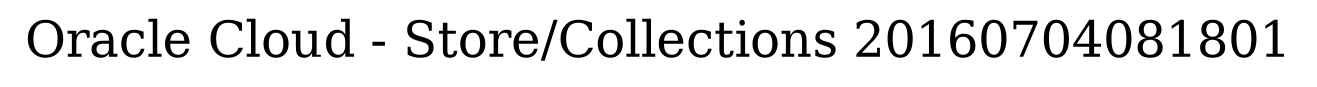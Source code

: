 digraph LexiconGraph {
graph[label="Oracle Cloud - Store/Collections 20160704081801", fontsize=24]
splines=true
}
